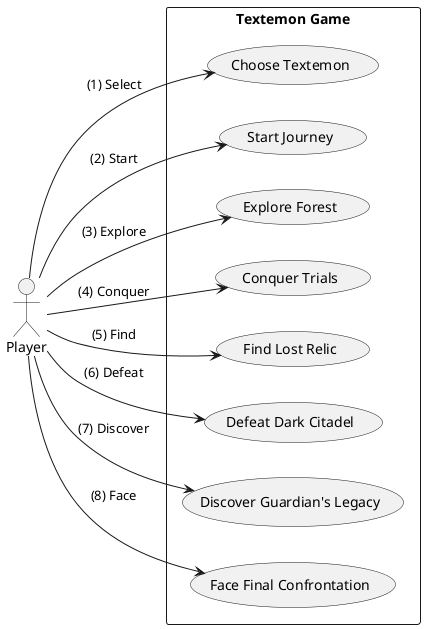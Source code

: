 @startuml

left to right direction

actor Player as "Player"

rectangle "Textemon Game" {
    usecase "Choose Textemon" as ChooseTextemon
    usecase "Start Journey" as StartJourney
    usecase "Explore Forest" as ExploreForest
    usecase "Conquer Trials" as ConquerTrials
    usecase "Find Lost Relic" as FindLostRelic
    usecase "Defeat Dark Citadel" as DefeatDarkCitadel
    usecase "Discover Guardian's Legacy" as DiscoverGuardiansLegacy
    usecase "Face Final Confrontation" as FaceFinalConfrontation
}

Player --> ChooseTextemon : (1) Select
Player --> StartJourney : (2) Start
Player --> ExploreForest : (3) Explore
Player --> ConquerTrials : (4) Conquer
Player --> FindLostRelic : (5) Find
Player --> DefeatDarkCitadel : (6) Defeat
Player --> DiscoverGuardiansLegacy : (7) Discover
Player --> FaceFinalConfrontation : (8) Face

@enduml